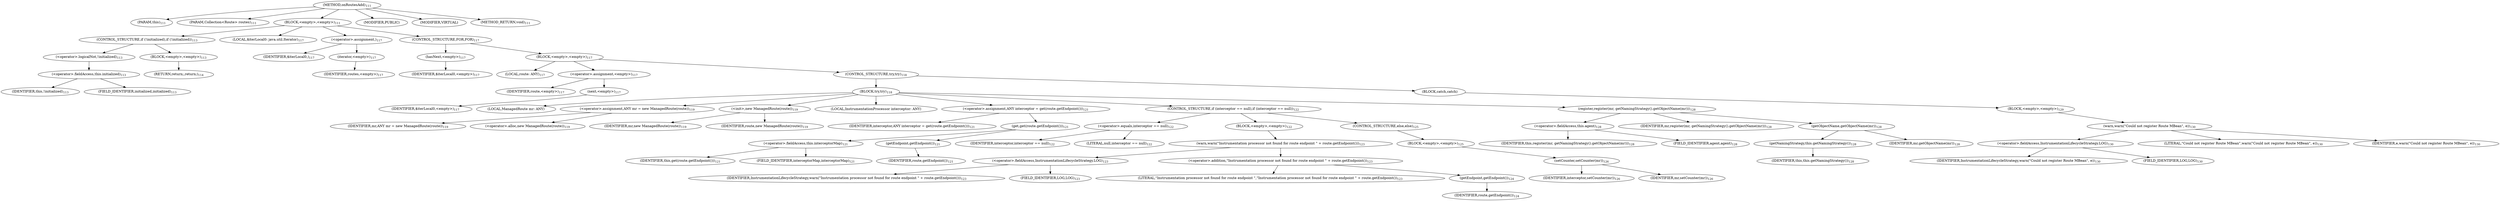 digraph "onRoutesAdd" {  
"229" [label = <(METHOD,onRoutesAdd)<SUB>111</SUB>> ]
"21" [label = <(PARAM,this)<SUB>111</SUB>> ]
"230" [label = <(PARAM,Collection&lt;Route&gt; routes)<SUB>111</SUB>> ]
"231" [label = <(BLOCK,&lt;empty&gt;,&lt;empty&gt;)<SUB>111</SUB>> ]
"232" [label = <(CONTROL_STRUCTURE,if (!initialized),if (!initialized))<SUB>113</SUB>> ]
"233" [label = <(&lt;operator&gt;.logicalNot,!initialized)<SUB>113</SUB>> ]
"234" [label = <(&lt;operator&gt;.fieldAccess,this.initialized)<SUB>113</SUB>> ]
"235" [label = <(IDENTIFIER,this,!initialized)<SUB>113</SUB>> ]
"236" [label = <(FIELD_IDENTIFIER,initialized,initialized)<SUB>113</SUB>> ]
"237" [label = <(BLOCK,&lt;empty&gt;,&lt;empty&gt;)<SUB>113</SUB>> ]
"238" [label = <(RETURN,return;,return;)<SUB>114</SUB>> ]
"239" [label = <(LOCAL,$iterLocal0: java.util.Iterator)<SUB>117</SUB>> ]
"240" [label = <(&lt;operator&gt;.assignment,)<SUB>117</SUB>> ]
"241" [label = <(IDENTIFIER,$iterLocal0,)<SUB>117</SUB>> ]
"242" [label = <(iterator,&lt;empty&gt;)<SUB>117</SUB>> ]
"243" [label = <(IDENTIFIER,routes,&lt;empty&gt;)<SUB>117</SUB>> ]
"244" [label = <(CONTROL_STRUCTURE,FOR,FOR)<SUB>117</SUB>> ]
"245" [label = <(hasNext,&lt;empty&gt;)<SUB>117</SUB>> ]
"246" [label = <(IDENTIFIER,$iterLocal0,&lt;empty&gt;)<SUB>117</SUB>> ]
"247" [label = <(BLOCK,&lt;empty&gt;,&lt;empty&gt;)<SUB>117</SUB>> ]
"248" [label = <(LOCAL,route: ANY)<SUB>117</SUB>> ]
"249" [label = <(&lt;operator&gt;.assignment,&lt;empty&gt;)<SUB>117</SUB>> ]
"250" [label = <(IDENTIFIER,route,&lt;empty&gt;)<SUB>117</SUB>> ]
"251" [label = <(next,&lt;empty&gt;)<SUB>117</SUB>> ]
"252" [label = <(IDENTIFIER,$iterLocal0,&lt;empty&gt;)<SUB>117</SUB>> ]
"253" [label = <(CONTROL_STRUCTURE,try,try)<SUB>118</SUB>> ]
"254" [label = <(BLOCK,try,try)<SUB>118</SUB>> ]
"19" [label = <(LOCAL,ManagedRoute mr: ANY)> ]
"255" [label = <(&lt;operator&gt;.assignment,ANY mr = new ManagedRoute(route))<SUB>119</SUB>> ]
"256" [label = <(IDENTIFIER,mr,ANY mr = new ManagedRoute(route))<SUB>119</SUB>> ]
"257" [label = <(&lt;operator&gt;.alloc,new ManagedRoute(route))<SUB>119</SUB>> ]
"258" [label = <(&lt;init&gt;,new ManagedRoute(route))<SUB>119</SUB>> ]
"18" [label = <(IDENTIFIER,mr,new ManagedRoute(route))<SUB>119</SUB>> ]
"259" [label = <(IDENTIFIER,route,new ManagedRoute(route))<SUB>119</SUB>> ]
"260" [label = <(LOCAL,InstrumentationProcessor interceptor: ANY)> ]
"261" [label = <(&lt;operator&gt;.assignment,ANY interceptor = get(route.getEndpoint()))<SUB>121</SUB>> ]
"262" [label = <(IDENTIFIER,interceptor,ANY interceptor = get(route.getEndpoint()))<SUB>121</SUB>> ]
"263" [label = <(get,get(route.getEndpoint()))<SUB>121</SUB>> ]
"264" [label = <(&lt;operator&gt;.fieldAccess,this.interceptorMap)<SUB>121</SUB>> ]
"265" [label = <(IDENTIFIER,this,get(route.getEndpoint()))<SUB>121</SUB>> ]
"266" [label = <(FIELD_IDENTIFIER,interceptorMap,interceptorMap)<SUB>121</SUB>> ]
"267" [label = <(getEndpoint,getEndpoint())<SUB>121</SUB>> ]
"268" [label = <(IDENTIFIER,route,getEndpoint())<SUB>121</SUB>> ]
"269" [label = <(CONTROL_STRUCTURE,if (interceptor == null),if (interceptor == null))<SUB>122</SUB>> ]
"270" [label = <(&lt;operator&gt;.equals,interceptor == null)<SUB>122</SUB>> ]
"271" [label = <(IDENTIFIER,interceptor,interceptor == null)<SUB>122</SUB>> ]
"272" [label = <(LITERAL,null,interceptor == null)<SUB>122</SUB>> ]
"273" [label = <(BLOCK,&lt;empty&gt;,&lt;empty&gt;)<SUB>122</SUB>> ]
"274" [label = <(warn,warn(&quot;Instrumentation processor not found for route endpoint &quot; + route.getEndpoint()))<SUB>123</SUB>> ]
"275" [label = <(&lt;operator&gt;.fieldAccess,InstrumentationLifecycleStrategy.LOG)<SUB>123</SUB>> ]
"276" [label = <(IDENTIFIER,InstrumentationLifecycleStrategy,warn(&quot;Instrumentation processor not found for route endpoint &quot; + route.getEndpoint()))<SUB>123</SUB>> ]
"277" [label = <(FIELD_IDENTIFIER,LOG,LOG)<SUB>123</SUB>> ]
"278" [label = <(&lt;operator&gt;.addition,&quot;Instrumentation processor not found for route endpoint &quot; + route.getEndpoint())<SUB>123</SUB>> ]
"279" [label = <(LITERAL,&quot;Instrumentation processor not found for route endpoint &quot;,&quot;Instrumentation processor not found for route endpoint &quot; + route.getEndpoint())<SUB>123</SUB>> ]
"280" [label = <(getEndpoint,getEndpoint())<SUB>124</SUB>> ]
"281" [label = <(IDENTIFIER,route,getEndpoint())<SUB>124</SUB>> ]
"282" [label = <(CONTROL_STRUCTURE,else,else)<SUB>125</SUB>> ]
"283" [label = <(BLOCK,&lt;empty&gt;,&lt;empty&gt;)<SUB>125</SUB>> ]
"284" [label = <(setCounter,setCounter(mr))<SUB>126</SUB>> ]
"285" [label = <(IDENTIFIER,interceptor,setCounter(mr))<SUB>126</SUB>> ]
"286" [label = <(IDENTIFIER,mr,setCounter(mr))<SUB>126</SUB>> ]
"287" [label = <(register,register(mr, getNamingStrategy().getObjectName(mr)))<SUB>128</SUB>> ]
"288" [label = <(&lt;operator&gt;.fieldAccess,this.agent)<SUB>128</SUB>> ]
"289" [label = <(IDENTIFIER,this,register(mr, getNamingStrategy().getObjectName(mr)))<SUB>128</SUB>> ]
"290" [label = <(FIELD_IDENTIFIER,agent,agent)<SUB>128</SUB>> ]
"291" [label = <(IDENTIFIER,mr,register(mr, getNamingStrategy().getObjectName(mr)))<SUB>128</SUB>> ]
"292" [label = <(getObjectName,getObjectName(mr))<SUB>128</SUB>> ]
"293" [label = <(getNamingStrategy,this.getNamingStrategy())<SUB>128</SUB>> ]
"20" [label = <(IDENTIFIER,this,this.getNamingStrategy())<SUB>128</SUB>> ]
"294" [label = <(IDENTIFIER,mr,getObjectName(mr))<SUB>128</SUB>> ]
"295" [label = <(BLOCK,catch,catch)> ]
"296" [label = <(BLOCK,&lt;empty&gt;,&lt;empty&gt;)<SUB>129</SUB>> ]
"297" [label = <(warn,warn(&quot;Could not register Route MBean&quot;, e))<SUB>130</SUB>> ]
"298" [label = <(&lt;operator&gt;.fieldAccess,InstrumentationLifecycleStrategy.LOG)<SUB>130</SUB>> ]
"299" [label = <(IDENTIFIER,InstrumentationLifecycleStrategy,warn(&quot;Could not register Route MBean&quot;, e))<SUB>130</SUB>> ]
"300" [label = <(FIELD_IDENTIFIER,LOG,LOG)<SUB>130</SUB>> ]
"301" [label = <(LITERAL,&quot;Could not register Route MBean&quot;,warn(&quot;Could not register Route MBean&quot;, e))<SUB>130</SUB>> ]
"302" [label = <(IDENTIFIER,e,warn(&quot;Could not register Route MBean&quot;, e))<SUB>130</SUB>> ]
"303" [label = <(MODIFIER,PUBLIC)> ]
"304" [label = <(MODIFIER,VIRTUAL)> ]
"305" [label = <(METHOD_RETURN,void)<SUB>111</SUB>> ]
  "229" -> "21" 
  "229" -> "230" 
  "229" -> "231" 
  "229" -> "303" 
  "229" -> "304" 
  "229" -> "305" 
  "231" -> "232" 
  "231" -> "239" 
  "231" -> "240" 
  "231" -> "244" 
  "232" -> "233" 
  "232" -> "237" 
  "233" -> "234" 
  "234" -> "235" 
  "234" -> "236" 
  "237" -> "238" 
  "240" -> "241" 
  "240" -> "242" 
  "242" -> "243" 
  "244" -> "245" 
  "244" -> "247" 
  "245" -> "246" 
  "247" -> "248" 
  "247" -> "249" 
  "247" -> "253" 
  "249" -> "250" 
  "249" -> "251" 
  "251" -> "252" 
  "253" -> "254" 
  "253" -> "295" 
  "254" -> "19" 
  "254" -> "255" 
  "254" -> "258" 
  "254" -> "260" 
  "254" -> "261" 
  "254" -> "269" 
  "254" -> "287" 
  "255" -> "256" 
  "255" -> "257" 
  "258" -> "18" 
  "258" -> "259" 
  "261" -> "262" 
  "261" -> "263" 
  "263" -> "264" 
  "263" -> "267" 
  "264" -> "265" 
  "264" -> "266" 
  "267" -> "268" 
  "269" -> "270" 
  "269" -> "273" 
  "269" -> "282" 
  "270" -> "271" 
  "270" -> "272" 
  "273" -> "274" 
  "274" -> "275" 
  "274" -> "278" 
  "275" -> "276" 
  "275" -> "277" 
  "278" -> "279" 
  "278" -> "280" 
  "280" -> "281" 
  "282" -> "283" 
  "283" -> "284" 
  "284" -> "285" 
  "284" -> "286" 
  "287" -> "288" 
  "287" -> "291" 
  "287" -> "292" 
  "288" -> "289" 
  "288" -> "290" 
  "292" -> "293" 
  "292" -> "294" 
  "293" -> "20" 
  "295" -> "296" 
  "296" -> "297" 
  "297" -> "298" 
  "297" -> "301" 
  "297" -> "302" 
  "298" -> "299" 
  "298" -> "300" 
}
